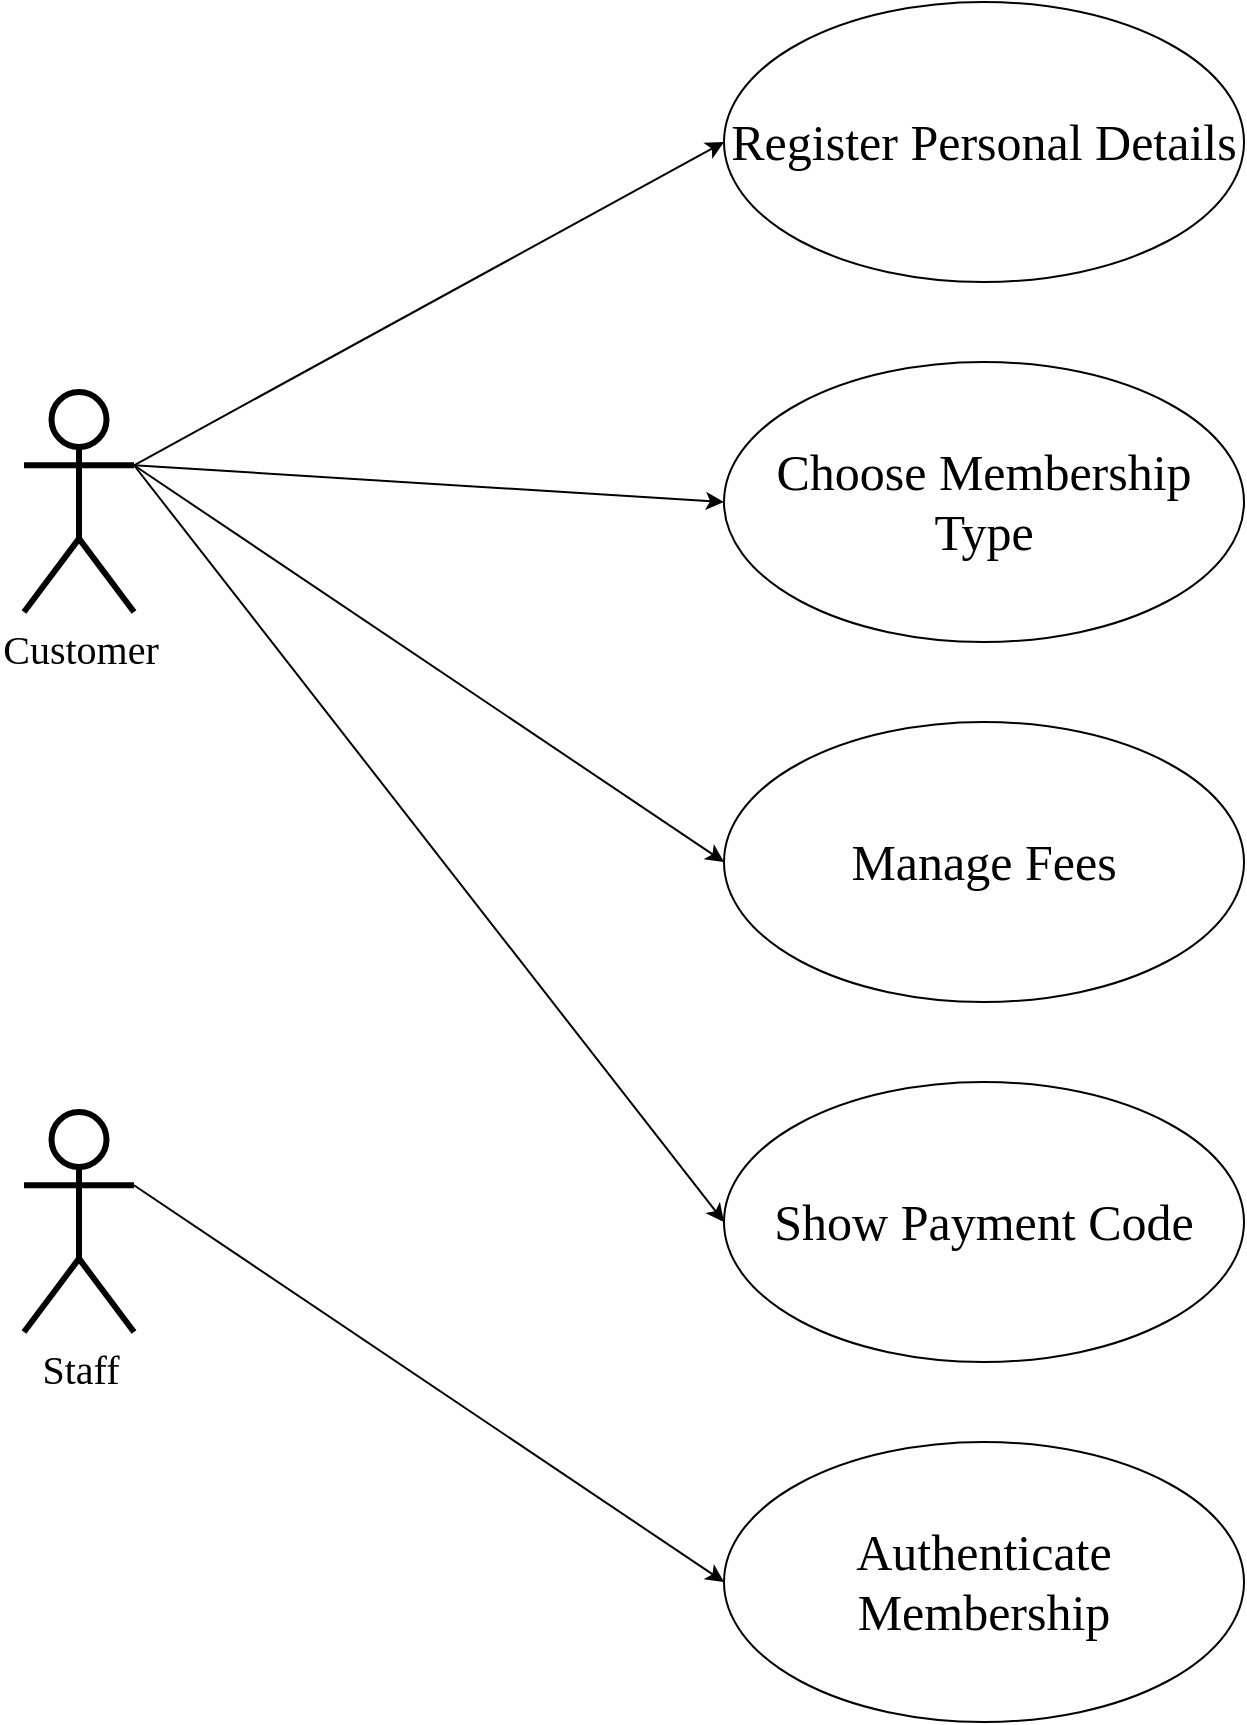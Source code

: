 <mxfile version="10.4.2" type="device"><diagram id="DSZmgdvpfBfyz62wj5Zm" name="Page-1"><mxGraphModel dx="1400" dy="957" grid="1" gridSize="10" guides="1" tooltips="1" connect="1" arrows="1" fold="1" page="1" pageScale="1" pageWidth="850" pageHeight="1100" math="0" shadow="0"><root><mxCell id="0"/><mxCell id="1" parent="0"/><mxCell id="JbwypsiaeJsLBNa4BC5s-1" value="&lt;font style=&quot;font-size: 25px&quot; face=&quot;Poppins&quot;&gt;Register Personal Details&lt;/font&gt;" style="ellipse;whiteSpace=wrap;html=1;" vertex="1" parent="1"><mxGeometry x="500" y="110" width="260" height="140" as="geometry"/></mxCell><mxCell id="JbwypsiaeJsLBNa4BC5s-2" value="&lt;font style=&quot;font-size: 25px&quot; face=&quot;Poppins&quot;&gt;Choose Membership Type&lt;/font&gt;" style="ellipse;whiteSpace=wrap;html=1;" vertex="1" parent="1"><mxGeometry x="500" y="290" width="260" height="140" as="geometry"/></mxCell><mxCell id="JbwypsiaeJsLBNa4BC5s-3" value="&lt;font face=&quot;Poppins&quot; style=&quot;font-size: 25px&quot;&gt;Manage Fees&lt;/font&gt;&lt;br&gt;" style="ellipse;whiteSpace=wrap;html=1;" vertex="1" parent="1"><mxGeometry x="500" y="470" width="260" height="140" as="geometry"/></mxCell><mxCell id="JbwypsiaeJsLBNa4BC5s-4" value="&lt;font style=&quot;font-size: 25px&quot; face=&quot;Poppins&quot;&gt;Show Payment Code&lt;/font&gt;" style="ellipse;whiteSpace=wrap;html=1;" vertex="1" parent="1"><mxGeometry x="500" y="650" width="260" height="140" as="geometry"/></mxCell><mxCell id="JbwypsiaeJsLBNa4BC5s-5" value="&lt;font style=&quot;font-size: 25px&quot; face=&quot;Poppins&quot;&gt;Authenticate Membership&lt;/font&gt;" style="ellipse;whiteSpace=wrap;html=1;" vertex="1" parent="1"><mxGeometry x="500" y="830" width="260" height="140" as="geometry"/></mxCell><mxCell id="JbwypsiaeJsLBNa4BC5s-8" style="rounded=0;orthogonalLoop=1;jettySize=auto;html=1;exitX=1;exitY=0.333;exitDx=0;exitDy=0;exitPerimeter=0;entryX=0;entryY=0.5;entryDx=0;entryDy=0;" edge="1" parent="1" source="JbwypsiaeJsLBNa4BC5s-6" target="JbwypsiaeJsLBNa4BC5s-1"><mxGeometry relative="1" as="geometry"/></mxCell><mxCell id="JbwypsiaeJsLBNa4BC5s-9" style="edgeStyle=none;rounded=0;orthogonalLoop=1;jettySize=auto;html=1;exitX=1;exitY=0.333;exitDx=0;exitDy=0;exitPerimeter=0;entryX=0;entryY=0.5;entryDx=0;entryDy=0;" edge="1" parent="1" source="JbwypsiaeJsLBNa4BC5s-6" target="JbwypsiaeJsLBNa4BC5s-2"><mxGeometry relative="1" as="geometry"/></mxCell><mxCell id="JbwypsiaeJsLBNa4BC5s-10" style="edgeStyle=none;rounded=0;orthogonalLoop=1;jettySize=auto;html=1;exitX=1;exitY=0.333;exitDx=0;exitDy=0;exitPerimeter=0;entryX=0;entryY=0.5;entryDx=0;entryDy=0;" edge="1" parent="1" source="JbwypsiaeJsLBNa4BC5s-6" target="JbwypsiaeJsLBNa4BC5s-3"><mxGeometry relative="1" as="geometry"/></mxCell><mxCell id="JbwypsiaeJsLBNa4BC5s-11" style="edgeStyle=none;rounded=0;orthogonalLoop=1;jettySize=auto;html=1;exitX=1;exitY=0.333;exitDx=0;exitDy=0;exitPerimeter=0;entryX=0;entryY=0.5;entryDx=0;entryDy=0;" edge="1" parent="1" source="JbwypsiaeJsLBNa4BC5s-6" target="JbwypsiaeJsLBNa4BC5s-4"><mxGeometry relative="1" as="geometry"/></mxCell><mxCell id="JbwypsiaeJsLBNa4BC5s-6" value="&lt;font style=&quot;font-size: 20px&quot;&gt;Customer&lt;br&gt;&lt;/font&gt;" style="shape=umlActor;verticalLabelPosition=bottom;labelBackgroundColor=#ffffff;verticalAlign=top;html=1;outlineConnect=0;fontFamily=Poppins;strokeWidth=3;" vertex="1" parent="1"><mxGeometry x="150" y="305" width="55" height="110" as="geometry"/></mxCell><mxCell id="JbwypsiaeJsLBNa4BC5s-12" style="edgeStyle=none;rounded=0;orthogonalLoop=1;jettySize=auto;html=1;exitX=1;exitY=0.333;exitDx=0;exitDy=0;exitPerimeter=0;entryX=0;entryY=0.5;entryDx=0;entryDy=0;" edge="1" parent="1" source="JbwypsiaeJsLBNa4BC5s-7" target="JbwypsiaeJsLBNa4BC5s-5"><mxGeometry relative="1" as="geometry"/></mxCell><mxCell id="JbwypsiaeJsLBNa4BC5s-7" value="&lt;font style=&quot;font-size: 20px&quot;&gt;Staff&lt;/font&gt;" style="shape=umlActor;verticalLabelPosition=bottom;labelBackgroundColor=#ffffff;verticalAlign=top;html=1;outlineConnect=0;fontFamily=Poppins;strokeWidth=3;" vertex="1" parent="1"><mxGeometry x="150" y="665" width="55" height="110" as="geometry"/></mxCell></root></mxGraphModel></diagram></mxfile>